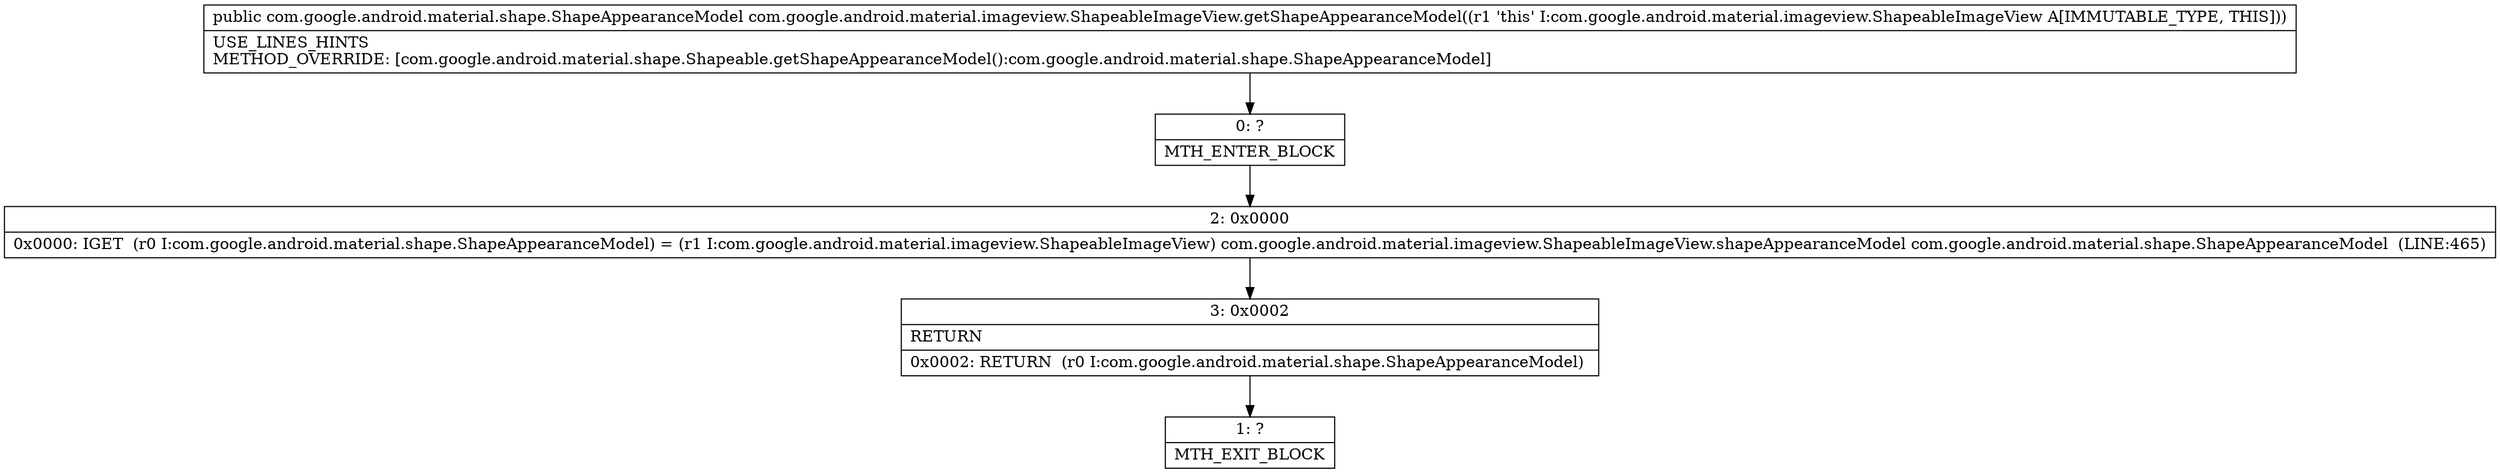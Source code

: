 digraph "CFG forcom.google.android.material.imageview.ShapeableImageView.getShapeAppearanceModel()Lcom\/google\/android\/material\/shape\/ShapeAppearanceModel;" {
Node_0 [shape=record,label="{0\:\ ?|MTH_ENTER_BLOCK\l}"];
Node_2 [shape=record,label="{2\:\ 0x0000|0x0000: IGET  (r0 I:com.google.android.material.shape.ShapeAppearanceModel) = (r1 I:com.google.android.material.imageview.ShapeableImageView) com.google.android.material.imageview.ShapeableImageView.shapeAppearanceModel com.google.android.material.shape.ShapeAppearanceModel  (LINE:465)\l}"];
Node_3 [shape=record,label="{3\:\ 0x0002|RETURN\l|0x0002: RETURN  (r0 I:com.google.android.material.shape.ShapeAppearanceModel) \l}"];
Node_1 [shape=record,label="{1\:\ ?|MTH_EXIT_BLOCK\l}"];
MethodNode[shape=record,label="{public com.google.android.material.shape.ShapeAppearanceModel com.google.android.material.imageview.ShapeableImageView.getShapeAppearanceModel((r1 'this' I:com.google.android.material.imageview.ShapeableImageView A[IMMUTABLE_TYPE, THIS]))  | USE_LINES_HINTS\lMETHOD_OVERRIDE: [com.google.android.material.shape.Shapeable.getShapeAppearanceModel():com.google.android.material.shape.ShapeAppearanceModel]\l}"];
MethodNode -> Node_0;Node_0 -> Node_2;
Node_2 -> Node_3;
Node_3 -> Node_1;
}

